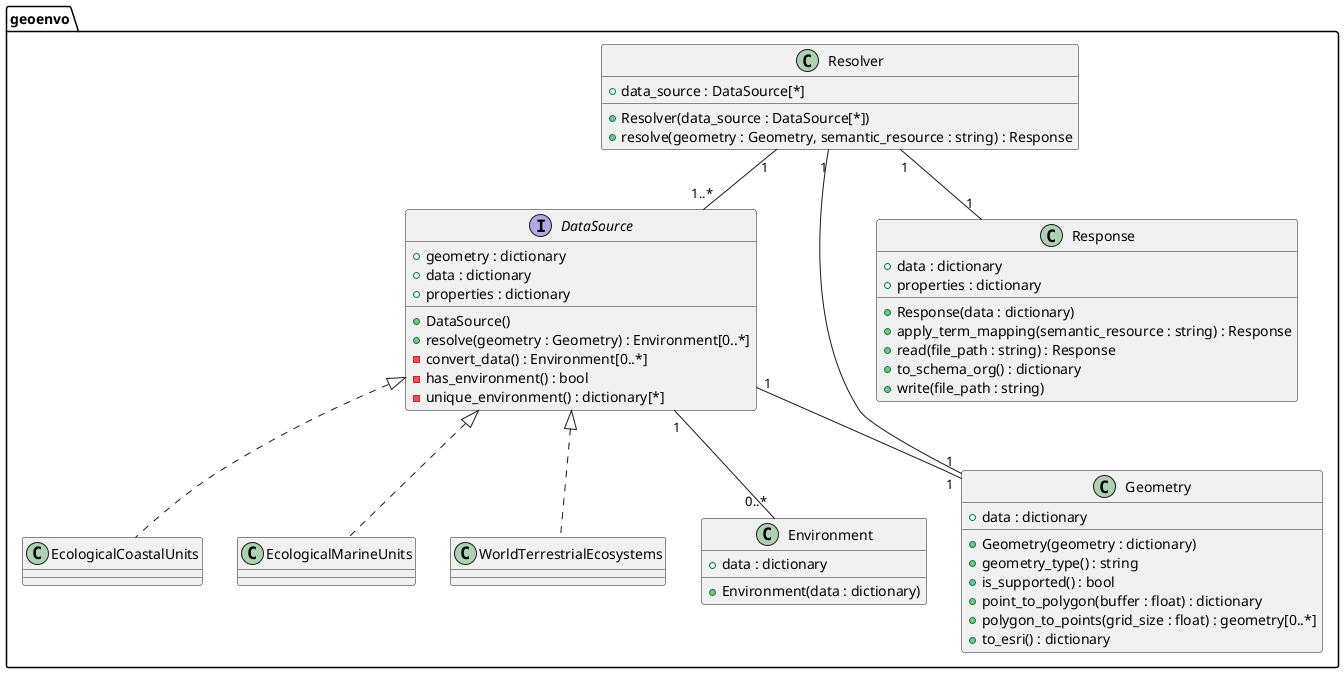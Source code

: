 @startuml
package "geoenvo" {

    class Resolver {
        + data_source : DataSource[*]
        + Resolver(data_source : DataSource[*])
        + resolve(geometry : Geometry, semantic_resource : string) : Response
    }

    interface DataSource {
        + geometry : dictionary
        + data : dictionary
        + properties : dictionary
        + DataSource()
        + resolve(geometry : Geometry) : Environment[0..*]
        - convert_data() : Environment[0..*]
        - has_environment() : bool
        - unique_environment() : dictionary[*]
    }

    class WorldTerrestrialEcosystems implements DataSource {
    }

    class EcologicalCoastalUnits implements DataSource {
    }

    class EcologicalMarineUnits implements DataSource {
    }

    class Geometry {
        + data : dictionary
        + Geometry(geometry : dictionary)
        + geometry_type() : string
        + is_supported() : bool
        + point_to_polygon(buffer : float) : dictionary
        + polygon_to_points(grid_size : float) : geometry[0..*]
        + to_esri() : dictionary
    }

    class Environment {
        + data : dictionary
        + Environment(data : dictionary)
    }

    class Response {
        + data : dictionary
        + properties : dictionary
        + Response(data : dictionary)
        + apply_term_mapping(semantic_resource : string) : Response
        + read(file_path : string) : Response
        + to_schema_org() : dictionary
        + write(file_path : string)
    }

    Resolver "1" -- "1..*" DataSource
    Resolver "1" -- "1" Response
    Resolver "1" -- "1" Geometry
    DataSource "1" -- "0..*" Environment
    DataSource "1" -- "1" Geometry
}
@enduml